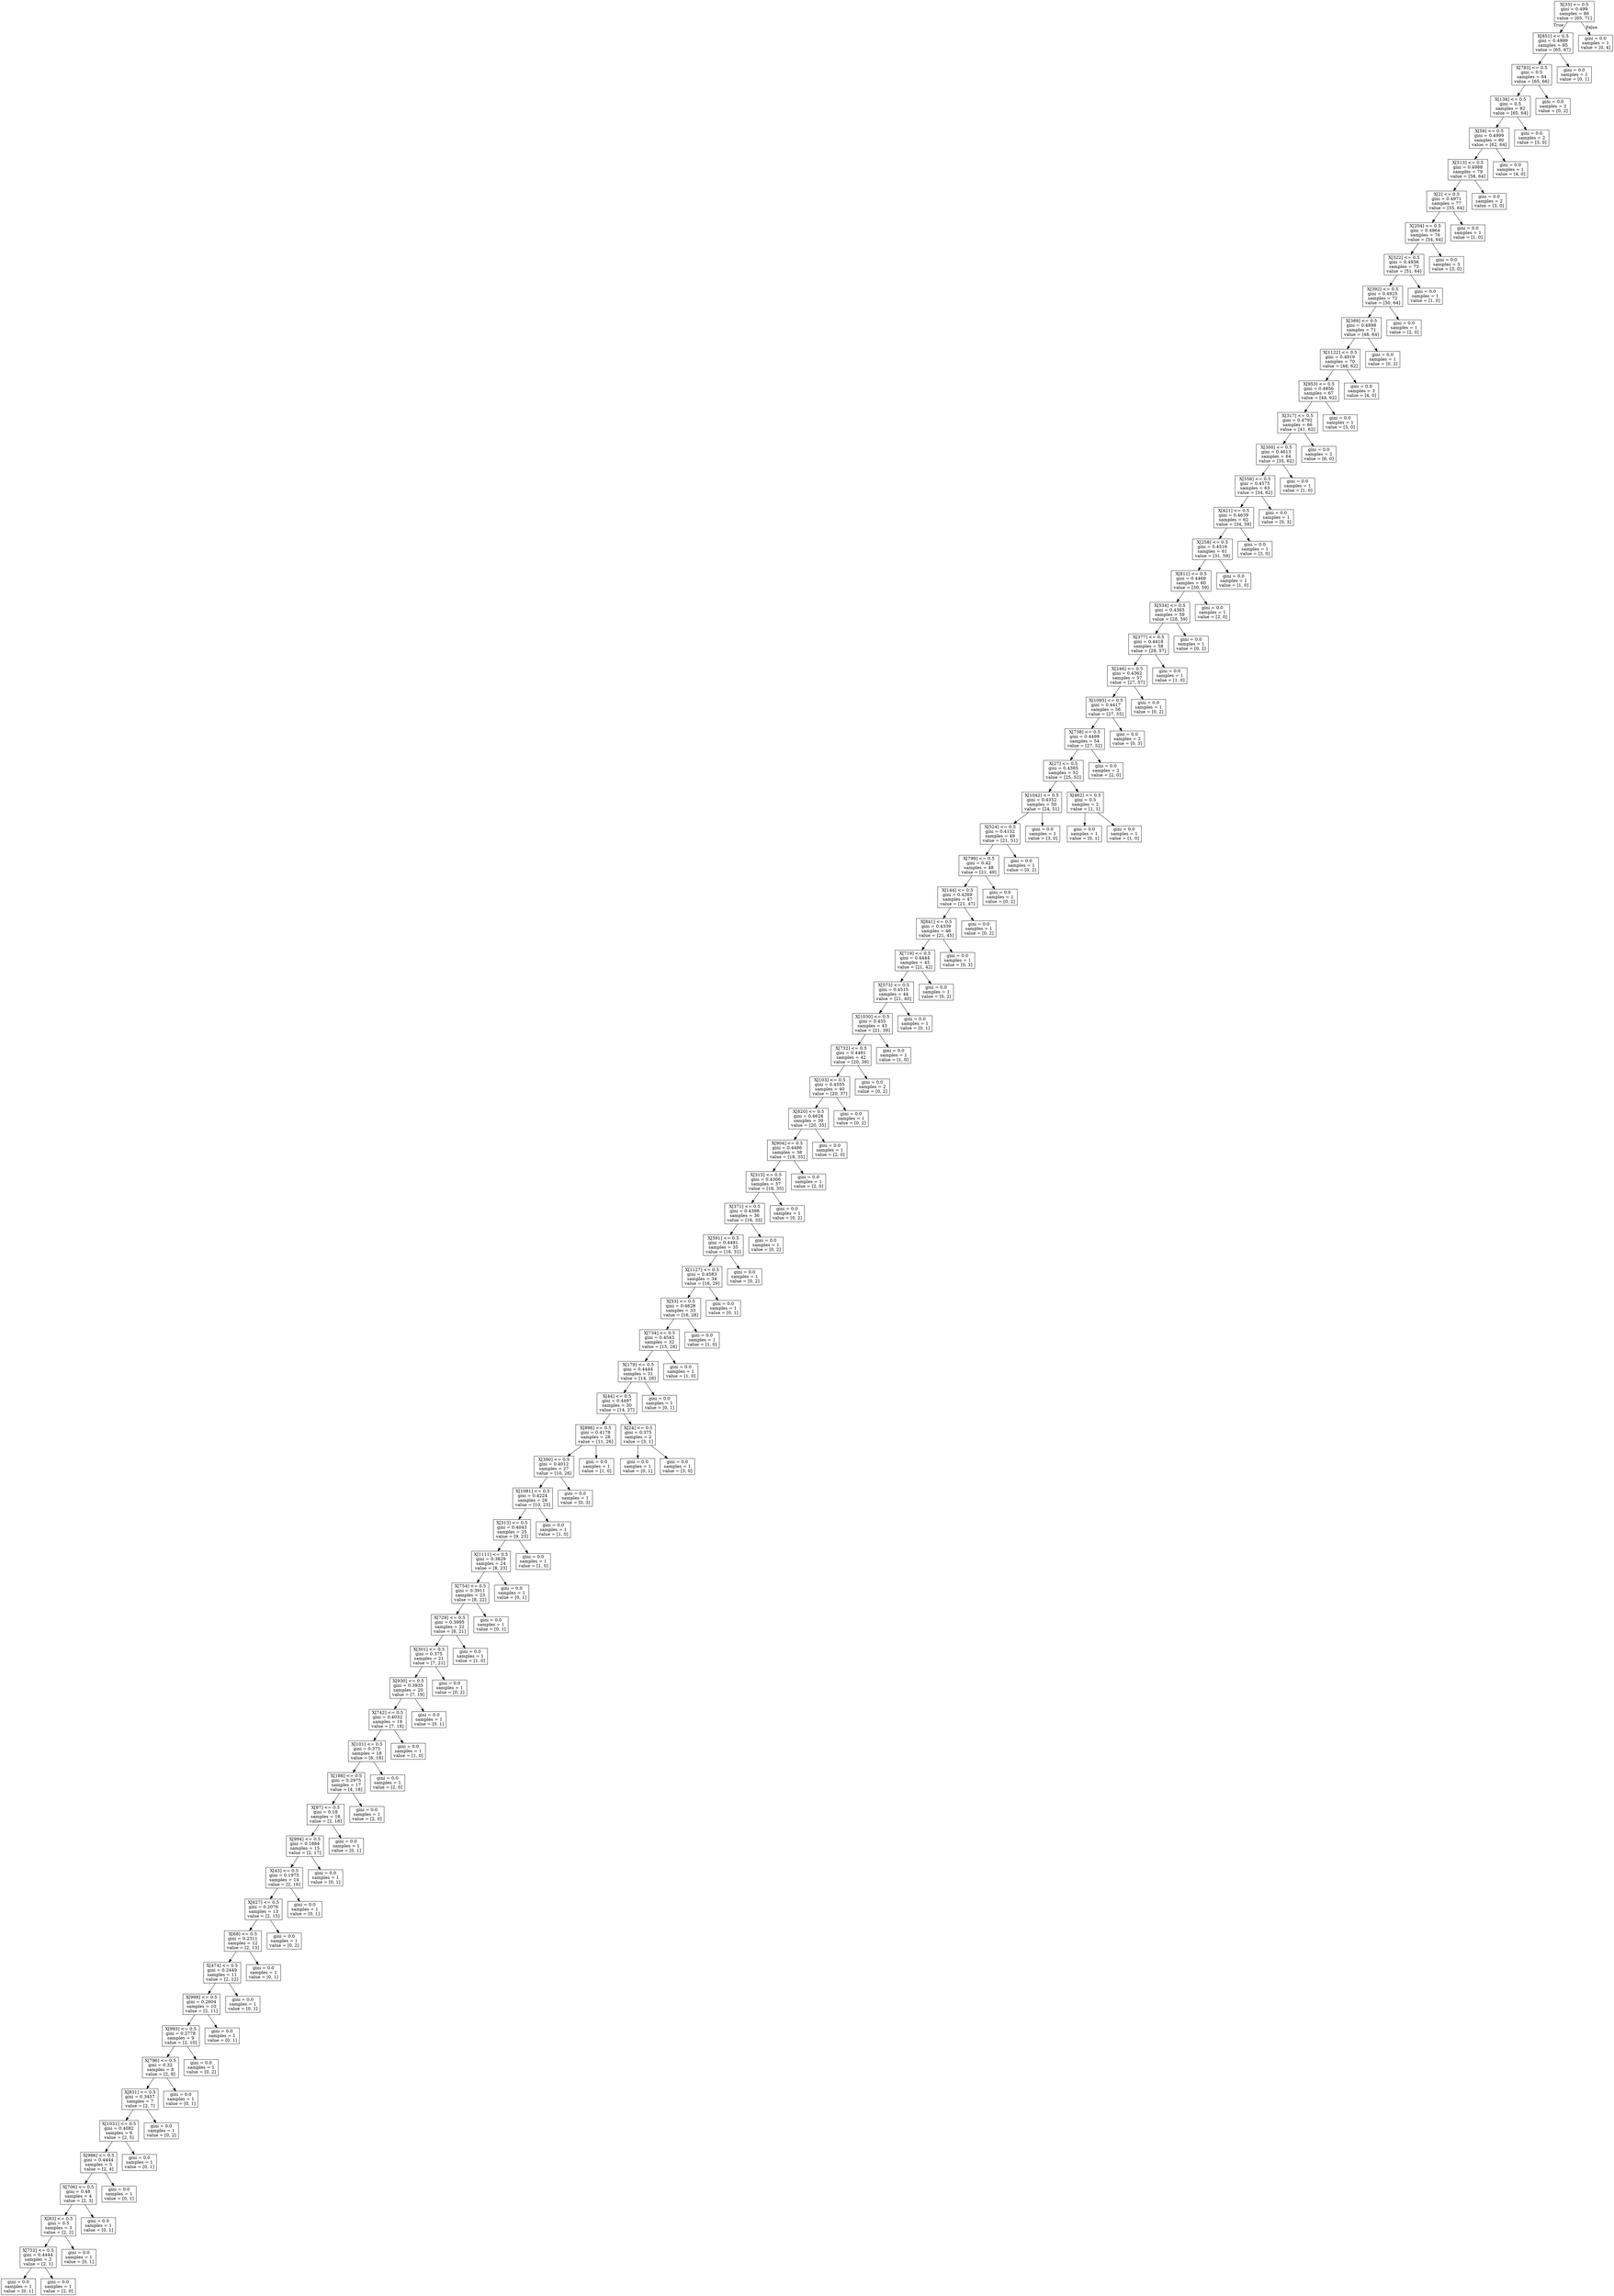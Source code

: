 digraph Tree {
node [shape=box] ;
0 [label="X[33] <= 0.5\ngini = 0.499\nsamples = 86\nvalue = [65, 71]"] ;
1 [label="X[851] <= 0.5\ngini = 0.4999\nsamples = 85\nvalue = [65, 67]"] ;
0 -> 1 [labeldistance=2.5, labelangle=45, headlabel="True"] ;
2 [label="X[783] <= 0.5\ngini = 0.5\nsamples = 84\nvalue = [65, 66]"] ;
1 -> 2 ;
3 [label="X[138] <= 0.5\ngini = 0.5\nsamples = 82\nvalue = [65, 64]"] ;
2 -> 3 ;
4 [label="X[59] <= 0.5\ngini = 0.4999\nsamples = 80\nvalue = [62, 64]"] ;
3 -> 4 ;
5 [label="X[513] <= 0.5\ngini = 0.4988\nsamples = 79\nvalue = [58, 64]"] ;
4 -> 5 ;
6 [label="X[2] <= 0.5\ngini = 0.4971\nsamples = 77\nvalue = [55, 64]"] ;
5 -> 6 ;
7 [label="X[204] <= 0.5\ngini = 0.4964\nsamples = 76\nvalue = [54, 64]"] ;
6 -> 7 ;
8 [label="X[322] <= 0.5\ngini = 0.4936\nsamples = 73\nvalue = [51, 64]"] ;
7 -> 8 ;
9 [label="X[392] <= 0.5\ngini = 0.4925\nsamples = 72\nvalue = [50, 64]"] ;
8 -> 9 ;
10 [label="X[389] <= 0.5\ngini = 0.4898\nsamples = 71\nvalue = [48, 64]"] ;
9 -> 10 ;
11 [label="X[1122] <= 0.5\ngini = 0.4919\nsamples = 70\nvalue = [48, 62]"] ;
10 -> 11 ;
12 [label="X[953] <= 0.5\ngini = 0.4856\nsamples = 67\nvalue = [44, 62]"] ;
11 -> 12 ;
13 [label="X[317] <= 0.5\ngini = 0.4792\nsamples = 66\nvalue = [41, 62]"] ;
12 -> 13 ;
14 [label="X[300] <= 0.5\ngini = 0.4613\nsamples = 64\nvalue = [35, 62]"] ;
13 -> 14 ;
15 [label="X[558] <= 0.5\ngini = 0.4575\nsamples = 63\nvalue = [34, 62]"] ;
14 -> 15 ;
16 [label="X[421] <= 0.5\ngini = 0.4639\nsamples = 62\nvalue = [34, 59]"] ;
15 -> 16 ;
17 [label="X[258] <= 0.5\ngini = 0.4516\nsamples = 61\nvalue = [31, 59]"] ;
16 -> 17 ;
18 [label="X[811] <= 0.5\ngini = 0.4469\nsamples = 60\nvalue = [30, 59]"] ;
17 -> 18 ;
19 [label="X[534] <= 0.5\ngini = 0.4365\nsamples = 59\nvalue = [28, 59]"] ;
18 -> 19 ;
20 [label="X[377] <= 0.5\ngini = 0.4418\nsamples = 58\nvalue = [28, 57]"] ;
19 -> 20 ;
21 [label="X[246] <= 0.5\ngini = 0.4362\nsamples = 57\nvalue = [27, 57]"] ;
20 -> 21 ;
22 [label="X[1095] <= 0.5\ngini = 0.4417\nsamples = 56\nvalue = [27, 55]"] ;
21 -> 22 ;
23 [label="X[738] <= 0.5\ngini = 0.4499\nsamples = 54\nvalue = [27, 52]"] ;
22 -> 23 ;
24 [label="X[27] <= 0.5\ngini = 0.4385\nsamples = 52\nvalue = [25, 52]"] ;
23 -> 24 ;
25 [label="X[1042] <= 0.5\ngini = 0.4352\nsamples = 50\nvalue = [24, 51]"] ;
24 -> 25 ;
26 [label="X[524] <= 0.5\ngini = 0.4132\nsamples = 49\nvalue = [21, 51]"] ;
25 -> 26 ;
27 [label="X[799] <= 0.5\ngini = 0.42\nsamples = 48\nvalue = [21, 49]"] ;
26 -> 27 ;
28 [label="X[144] <= 0.5\ngini = 0.4269\nsamples = 47\nvalue = [21, 47]"] ;
27 -> 28 ;
29 [label="X[841] <= 0.5\ngini = 0.4339\nsamples = 46\nvalue = [21, 45]"] ;
28 -> 29 ;
30 [label="X[719] <= 0.5\ngini = 0.4444\nsamples = 45\nvalue = [21, 42]"] ;
29 -> 30 ;
31 [label="X[573] <= 0.5\ngini = 0.4515\nsamples = 44\nvalue = [21, 40]"] ;
30 -> 31 ;
32 [label="X[1030] <= 0.5\ngini = 0.455\nsamples = 43\nvalue = [21, 39]"] ;
31 -> 32 ;
33 [label="X[732] <= 0.5\ngini = 0.4481\nsamples = 42\nvalue = [20, 39]"] ;
32 -> 33 ;
34 [label="X[103] <= 0.5\ngini = 0.4555\nsamples = 40\nvalue = [20, 37]"] ;
33 -> 34 ;
35 [label="X[820] <= 0.5\ngini = 0.4628\nsamples = 39\nvalue = [20, 35]"] ;
34 -> 35 ;
36 [label="X[904] <= 0.5\ngini = 0.4486\nsamples = 38\nvalue = [18, 35]"] ;
35 -> 36 ;
37 [label="X[315] <= 0.5\ngini = 0.4306\nsamples = 37\nvalue = [16, 35]"] ;
36 -> 37 ;
38 [label="X[371] <= 0.5\ngini = 0.4398\nsamples = 36\nvalue = [16, 33]"] ;
37 -> 38 ;
39 [label="X[591] <= 0.5\ngini = 0.4491\nsamples = 35\nvalue = [16, 31]"] ;
38 -> 39 ;
40 [label="X[1127] <= 0.5\ngini = 0.4583\nsamples = 34\nvalue = [16, 29]"] ;
39 -> 40 ;
41 [label="X[53] <= 0.5\ngini = 0.4628\nsamples = 33\nvalue = [16, 28]"] ;
40 -> 41 ;
42 [label="X[734] <= 0.5\ngini = 0.4543\nsamples = 32\nvalue = [15, 28]"] ;
41 -> 42 ;
43 [label="X[178] <= 0.5\ngini = 0.4444\nsamples = 31\nvalue = [14, 28]"] ;
42 -> 43 ;
44 [label="X[44] <= 0.5\ngini = 0.4497\nsamples = 30\nvalue = [14, 27]"] ;
43 -> 44 ;
45 [label="X[896] <= 0.5\ngini = 0.4178\nsamples = 28\nvalue = [11, 26]"] ;
44 -> 45 ;
46 [label="X[390] <= 0.5\ngini = 0.4012\nsamples = 27\nvalue = [10, 26]"] ;
45 -> 46 ;
47 [label="X[1081] <= 0.5\ngini = 0.4224\nsamples = 26\nvalue = [10, 23]"] ;
46 -> 47 ;
48 [label="X[313] <= 0.5\ngini = 0.4043\nsamples = 25\nvalue = [9, 23]"] ;
47 -> 48 ;
49 [label="X[1111] <= 0.5\ngini = 0.3829\nsamples = 24\nvalue = [8, 23]"] ;
48 -> 49 ;
50 [label="X[754] <= 0.5\ngini = 0.3911\nsamples = 23\nvalue = [8, 22]"] ;
49 -> 50 ;
51 [label="X[729] <= 0.5\ngini = 0.3995\nsamples = 22\nvalue = [8, 21]"] ;
50 -> 51 ;
52 [label="X[301] <= 0.5\ngini = 0.375\nsamples = 21\nvalue = [7, 21]"] ;
51 -> 52 ;
53 [label="X[930] <= 0.5\ngini = 0.3935\nsamples = 20\nvalue = [7, 19]"] ;
52 -> 53 ;
54 [label="X[742] <= 0.5\ngini = 0.4032\nsamples = 19\nvalue = [7, 18]"] ;
53 -> 54 ;
55 [label="X[101] <= 0.5\ngini = 0.375\nsamples = 18\nvalue = [6, 18]"] ;
54 -> 55 ;
56 [label="X[188] <= 0.5\ngini = 0.2975\nsamples = 17\nvalue = [4, 18]"] ;
55 -> 56 ;
57 [label="X[87] <= 0.5\ngini = 0.18\nsamples = 16\nvalue = [2, 18]"] ;
56 -> 57 ;
58 [label="X[994] <= 0.5\ngini = 0.1884\nsamples = 15\nvalue = [2, 17]"] ;
57 -> 58 ;
59 [label="X[43] <= 0.5\ngini = 0.1975\nsamples = 14\nvalue = [2, 16]"] ;
58 -> 59 ;
60 [label="X[627] <= 0.5\ngini = 0.2076\nsamples = 13\nvalue = [2, 15]"] ;
59 -> 60 ;
61 [label="X[68] <= 0.5\ngini = 0.2311\nsamples = 12\nvalue = [2, 13]"] ;
60 -> 61 ;
62 [label="X[474] <= 0.5\ngini = 0.2449\nsamples = 11\nvalue = [2, 12]"] ;
61 -> 62 ;
63 [label="X[999] <= 0.5\ngini = 0.2604\nsamples = 10\nvalue = [2, 11]"] ;
62 -> 63 ;
64 [label="X[993] <= 0.5\ngini = 0.2778\nsamples = 9\nvalue = [2, 10]"] ;
63 -> 64 ;
65 [label="X[796] <= 0.5\ngini = 0.32\nsamples = 8\nvalue = [2, 8]"] ;
64 -> 65 ;
66 [label="X[831] <= 0.5\ngini = 0.3457\nsamples = 7\nvalue = [2, 7]"] ;
65 -> 66 ;
67 [label="X[1031] <= 0.5\ngini = 0.4082\nsamples = 6\nvalue = [2, 5]"] ;
66 -> 67 ;
68 [label="X[986] <= 0.5\ngini = 0.4444\nsamples = 5\nvalue = [2, 4]"] ;
67 -> 68 ;
69 [label="X[706] <= 0.5\ngini = 0.48\nsamples = 4\nvalue = [2, 3]"] ;
68 -> 69 ;
70 [label="X[83] <= 0.5\ngini = 0.5\nsamples = 3\nvalue = [2, 2]"] ;
69 -> 70 ;
71 [label="X[752] <= 0.5\ngini = 0.4444\nsamples = 2\nvalue = [2, 1]"] ;
70 -> 71 ;
72 [label="gini = 0.0\nsamples = 1\nvalue = [0, 1]"] ;
71 -> 72 ;
73 [label="gini = 0.0\nsamples = 1\nvalue = [2, 0]"] ;
71 -> 73 ;
74 [label="gini = 0.0\nsamples = 1\nvalue = [0, 1]"] ;
70 -> 74 ;
75 [label="gini = 0.0\nsamples = 1\nvalue = [0, 1]"] ;
69 -> 75 ;
76 [label="gini = 0.0\nsamples = 1\nvalue = [0, 1]"] ;
68 -> 76 ;
77 [label="gini = 0.0\nsamples = 1\nvalue = [0, 1]"] ;
67 -> 77 ;
78 [label="gini = 0.0\nsamples = 1\nvalue = [0, 2]"] ;
66 -> 78 ;
79 [label="gini = 0.0\nsamples = 1\nvalue = [0, 1]"] ;
65 -> 79 ;
80 [label="gini = 0.0\nsamples = 1\nvalue = [0, 2]"] ;
64 -> 80 ;
81 [label="gini = 0.0\nsamples = 1\nvalue = [0, 1]"] ;
63 -> 81 ;
82 [label="gini = 0.0\nsamples = 1\nvalue = [0, 1]"] ;
62 -> 82 ;
83 [label="gini = 0.0\nsamples = 1\nvalue = [0, 1]"] ;
61 -> 83 ;
84 [label="gini = 0.0\nsamples = 1\nvalue = [0, 2]"] ;
60 -> 84 ;
85 [label="gini = 0.0\nsamples = 1\nvalue = [0, 1]"] ;
59 -> 85 ;
86 [label="gini = 0.0\nsamples = 1\nvalue = [0, 1]"] ;
58 -> 86 ;
87 [label="gini = 0.0\nsamples = 1\nvalue = [0, 1]"] ;
57 -> 87 ;
88 [label="gini = 0.0\nsamples = 1\nvalue = [2, 0]"] ;
56 -> 88 ;
89 [label="gini = 0.0\nsamples = 1\nvalue = [2, 0]"] ;
55 -> 89 ;
90 [label="gini = 0.0\nsamples = 1\nvalue = [1, 0]"] ;
54 -> 90 ;
91 [label="gini = 0.0\nsamples = 1\nvalue = [0, 1]"] ;
53 -> 91 ;
92 [label="gini = 0.0\nsamples = 1\nvalue = [0, 2]"] ;
52 -> 92 ;
93 [label="gini = 0.0\nsamples = 1\nvalue = [1, 0]"] ;
51 -> 93 ;
94 [label="gini = 0.0\nsamples = 1\nvalue = [0, 1]"] ;
50 -> 94 ;
95 [label="gini = 0.0\nsamples = 1\nvalue = [0, 1]"] ;
49 -> 95 ;
96 [label="gini = 0.0\nsamples = 1\nvalue = [1, 0]"] ;
48 -> 96 ;
97 [label="gini = 0.0\nsamples = 1\nvalue = [1, 0]"] ;
47 -> 97 ;
98 [label="gini = 0.0\nsamples = 1\nvalue = [0, 3]"] ;
46 -> 98 ;
99 [label="gini = 0.0\nsamples = 1\nvalue = [1, 0]"] ;
45 -> 99 ;
100 [label="X[24] <= 0.5\ngini = 0.375\nsamples = 2\nvalue = [3, 1]"] ;
44 -> 100 ;
101 [label="gini = 0.0\nsamples = 1\nvalue = [0, 1]"] ;
100 -> 101 ;
102 [label="gini = 0.0\nsamples = 1\nvalue = [3, 0]"] ;
100 -> 102 ;
103 [label="gini = 0.0\nsamples = 1\nvalue = [0, 1]"] ;
43 -> 103 ;
104 [label="gini = 0.0\nsamples = 1\nvalue = [1, 0]"] ;
42 -> 104 ;
105 [label="gini = 0.0\nsamples = 1\nvalue = [1, 0]"] ;
41 -> 105 ;
106 [label="gini = 0.0\nsamples = 1\nvalue = [0, 1]"] ;
40 -> 106 ;
107 [label="gini = 0.0\nsamples = 1\nvalue = [0, 2]"] ;
39 -> 107 ;
108 [label="gini = 0.0\nsamples = 1\nvalue = [0, 2]"] ;
38 -> 108 ;
109 [label="gini = 0.0\nsamples = 1\nvalue = [0, 2]"] ;
37 -> 109 ;
110 [label="gini = 0.0\nsamples = 1\nvalue = [2, 0]"] ;
36 -> 110 ;
111 [label="gini = 0.0\nsamples = 1\nvalue = [2, 0]"] ;
35 -> 111 ;
112 [label="gini = 0.0\nsamples = 1\nvalue = [0, 2]"] ;
34 -> 112 ;
113 [label="gini = 0.0\nsamples = 2\nvalue = [0, 2]"] ;
33 -> 113 ;
114 [label="gini = 0.0\nsamples = 1\nvalue = [1, 0]"] ;
32 -> 114 ;
115 [label="gini = 0.0\nsamples = 1\nvalue = [0, 1]"] ;
31 -> 115 ;
116 [label="gini = 0.0\nsamples = 1\nvalue = [0, 2]"] ;
30 -> 116 ;
117 [label="gini = 0.0\nsamples = 1\nvalue = [0, 3]"] ;
29 -> 117 ;
118 [label="gini = 0.0\nsamples = 1\nvalue = [0, 2]"] ;
28 -> 118 ;
119 [label="gini = 0.0\nsamples = 1\nvalue = [0, 2]"] ;
27 -> 119 ;
120 [label="gini = 0.0\nsamples = 1\nvalue = [0, 2]"] ;
26 -> 120 ;
121 [label="gini = 0.0\nsamples = 1\nvalue = [3, 0]"] ;
25 -> 121 ;
122 [label="X[462] <= 0.5\ngini = 0.5\nsamples = 2\nvalue = [1, 1]"] ;
24 -> 122 ;
123 [label="gini = 0.0\nsamples = 1\nvalue = [0, 1]"] ;
122 -> 123 ;
124 [label="gini = 0.0\nsamples = 1\nvalue = [1, 0]"] ;
122 -> 124 ;
125 [label="gini = 0.0\nsamples = 2\nvalue = [2, 0]"] ;
23 -> 125 ;
126 [label="gini = 0.0\nsamples = 2\nvalue = [0, 3]"] ;
22 -> 126 ;
127 [label="gini = 0.0\nsamples = 1\nvalue = [0, 2]"] ;
21 -> 127 ;
128 [label="gini = 0.0\nsamples = 1\nvalue = [1, 0]"] ;
20 -> 128 ;
129 [label="gini = 0.0\nsamples = 1\nvalue = [0, 2]"] ;
19 -> 129 ;
130 [label="gini = 0.0\nsamples = 1\nvalue = [2, 0]"] ;
18 -> 130 ;
131 [label="gini = 0.0\nsamples = 1\nvalue = [1, 0]"] ;
17 -> 131 ;
132 [label="gini = 0.0\nsamples = 1\nvalue = [3, 0]"] ;
16 -> 132 ;
133 [label="gini = 0.0\nsamples = 1\nvalue = [0, 3]"] ;
15 -> 133 ;
134 [label="gini = 0.0\nsamples = 1\nvalue = [1, 0]"] ;
14 -> 134 ;
135 [label="gini = 0.0\nsamples = 2\nvalue = [6, 0]"] ;
13 -> 135 ;
136 [label="gini = 0.0\nsamples = 1\nvalue = [3, 0]"] ;
12 -> 136 ;
137 [label="gini = 0.0\nsamples = 3\nvalue = [4, 0]"] ;
11 -> 137 ;
138 [label="gini = 0.0\nsamples = 1\nvalue = [0, 2]"] ;
10 -> 138 ;
139 [label="gini = 0.0\nsamples = 1\nvalue = [2, 0]"] ;
9 -> 139 ;
140 [label="gini = 0.0\nsamples = 1\nvalue = [1, 0]"] ;
8 -> 140 ;
141 [label="gini = 0.0\nsamples = 3\nvalue = [3, 0]"] ;
7 -> 141 ;
142 [label="gini = 0.0\nsamples = 1\nvalue = [1, 0]"] ;
6 -> 142 ;
143 [label="gini = 0.0\nsamples = 2\nvalue = [3, 0]"] ;
5 -> 143 ;
144 [label="gini = 0.0\nsamples = 1\nvalue = [4, 0]"] ;
4 -> 144 ;
145 [label="gini = 0.0\nsamples = 2\nvalue = [3, 0]"] ;
3 -> 145 ;
146 [label="gini = 0.0\nsamples = 2\nvalue = [0, 2]"] ;
2 -> 146 ;
147 [label="gini = 0.0\nsamples = 1\nvalue = [0, 1]"] ;
1 -> 147 ;
148 [label="gini = 0.0\nsamples = 1\nvalue = [0, 4]"] ;
0 -> 148 [labeldistance=2.5, labelangle=-45, headlabel="False"] ;
}